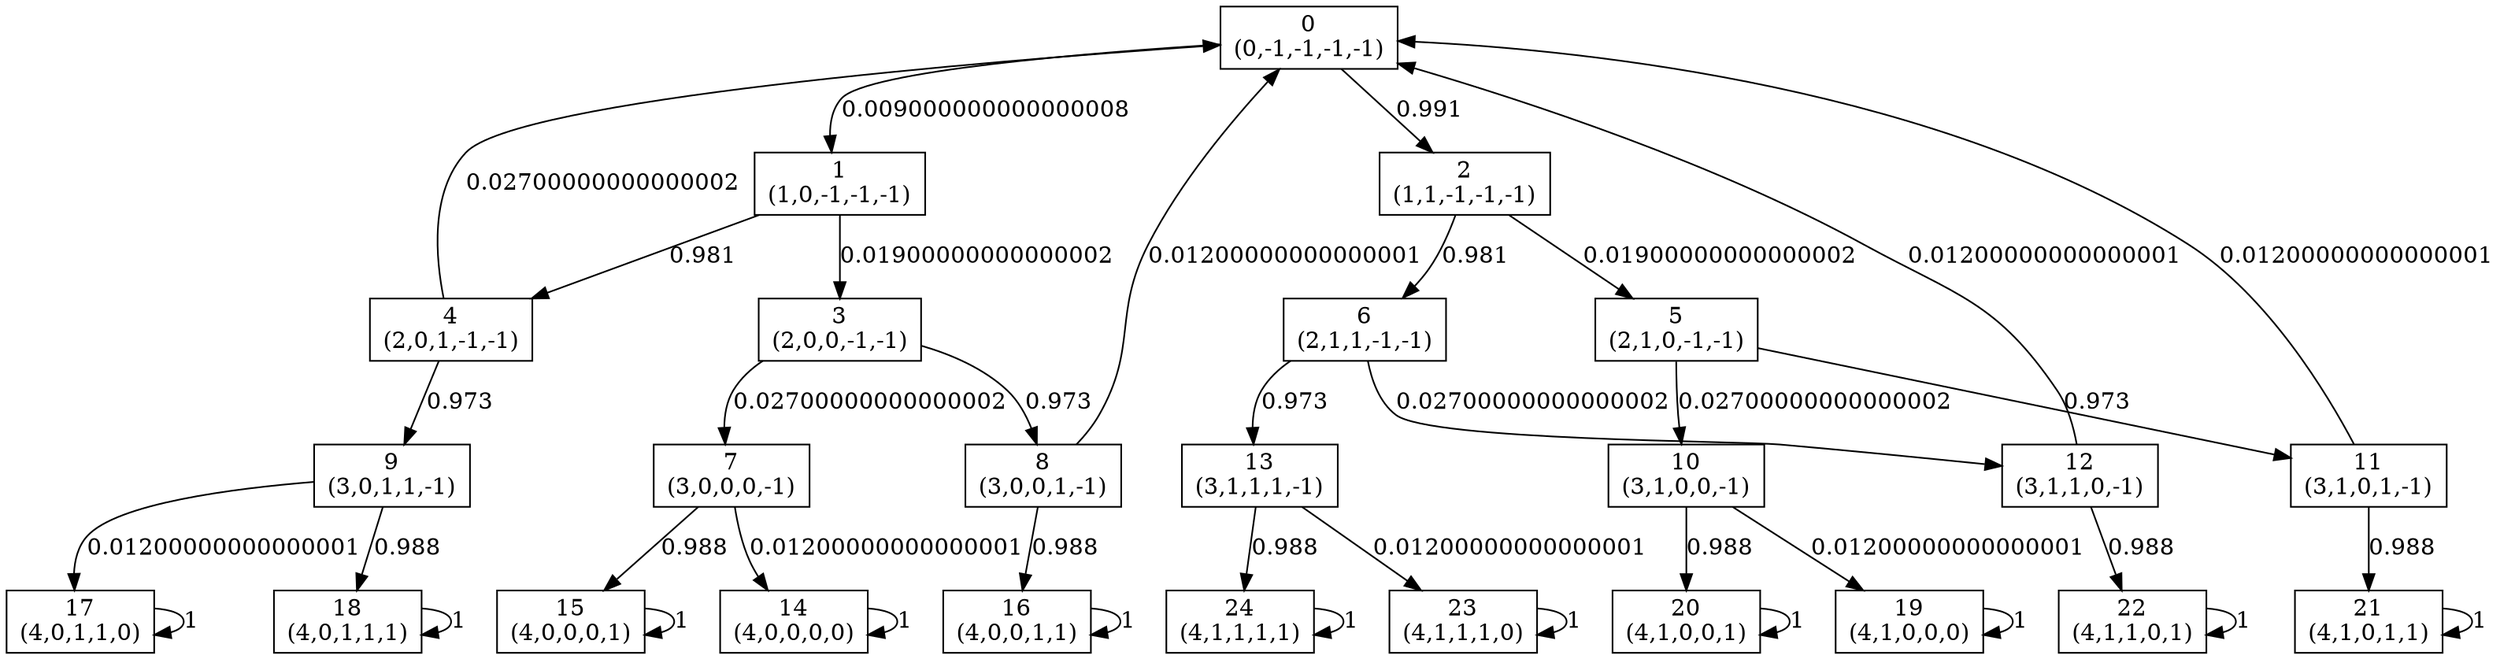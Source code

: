 digraph P {
node [shape=box];
0 -> 1 [ label="0.009000000000000008" ];
0 -> 2 [ label="0.991" ];
1 -> 3 [ label="0.01900000000000002" ];
1 -> 4 [ label="0.981" ];
2 -> 5 [ label="0.01900000000000002" ];
2 -> 6 [ label="0.981" ];
3 -> 7 [ label="0.02700000000000002" ];
3 -> 8 [ label="0.973" ];
4 -> 0 [ label="0.02700000000000002" ];
4 -> 9 [ label="0.973" ];
5 -> 10 [ label="0.02700000000000002" ];
5 -> 11 [ label="0.973" ];
6 -> 12 [ label="0.02700000000000002" ];
6 -> 13 [ label="0.973" ];
7 -> 14 [ label="0.01200000000000001" ];
7 -> 15 [ label="0.988" ];
8 -> 0 [ label="0.01200000000000001" ];
8 -> 16 [ label="0.988" ];
9 -> 17 [ label="0.01200000000000001" ];
9 -> 18 [ label="0.988" ];
10 -> 19 [ label="0.01200000000000001" ];
10 -> 20 [ label="0.988" ];
11 -> 0 [ label="0.01200000000000001" ];
11 -> 21 [ label="0.988" ];
12 -> 0 [ label="0.01200000000000001" ];
12 -> 22 [ label="0.988" ];
13 -> 23 [ label="0.01200000000000001" ];
13 -> 24 [ label="0.988" ];
14 -> 14 [ label="1" ];
15 -> 15 [ label="1" ];
16 -> 16 [ label="1" ];
17 -> 17 [ label="1" ];
18 -> 18 [ label="1" ];
19 -> 19 [ label="1" ];
20 -> 20 [ label="1" ];
21 -> 21 [ label="1" ];
22 -> 22 [ label="1" ];
23 -> 23 [ label="1" ];
24 -> 24 [ label="1" ];
0 [label="0\n(0,-1,-1,-1,-1)"];
1 [label="1\n(1,0,-1,-1,-1)"];
2 [label="2\n(1,1,-1,-1,-1)"];
3 [label="3\n(2,0,0,-1,-1)"];
4 [label="4\n(2,0,1,-1,-1)"];
5 [label="5\n(2,1,0,-1,-1)"];
6 [label="6\n(2,1,1,-1,-1)"];
7 [label="7\n(3,0,0,0,-1)"];
8 [label="8\n(3,0,0,1,-1)"];
9 [label="9\n(3,0,1,1,-1)"];
10 [label="10\n(3,1,0,0,-1)"];
11 [label="11\n(3,1,0,1,-1)"];
12 [label="12\n(3,1,1,0,-1)"];
13 [label="13\n(3,1,1,1,-1)"];
14 [label="14\n(4,0,0,0,0)"];
15 [label="15\n(4,0,0,0,1)"];
16 [label="16\n(4,0,0,1,1)"];
17 [label="17\n(4,0,1,1,0)"];
18 [label="18\n(4,0,1,1,1)"];
19 [label="19\n(4,1,0,0,0)"];
20 [label="20\n(4,1,0,0,1)"];
21 [label="21\n(4,1,0,1,1)"];
22 [label="22\n(4,1,1,0,1)"];
23 [label="23\n(4,1,1,1,0)"];
24 [label="24\n(4,1,1,1,1)"];
}
